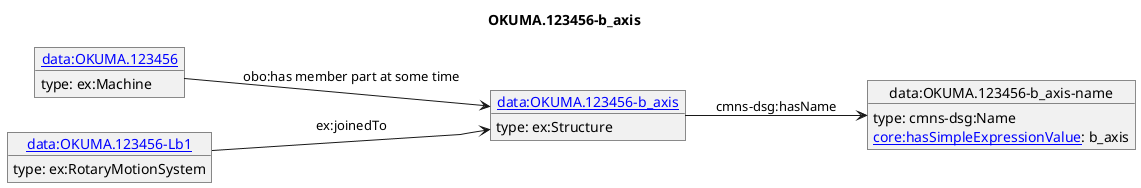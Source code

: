 @startuml
skinparam linetype polyline
left to right direction
title OKUMA.123456-b_axis
object "[[./OKUMA.123456-b_axis.html data:OKUMA.123456-b_axis]]" as o1 {
 type: ex:Structure 
}
object "data:OKUMA.123456-b_axis-name" as o2 {
 type: cmns-dsg:Name 
}
object "[[./OKUMA.123456.html data:OKUMA.123456]]" as o3 {
 type: ex:Machine 
}
object "[[./OKUMA.123456-Lb1.html data:OKUMA.123456-Lb1]]" as o4 {
 type: ex:RotaryMotionSystem 
}
o1 --> o2 : cmns-dsg:hasName
o2 : [[https://spec.industrialontologies.org/ontology/core/Core/hasSimpleExpressionValue core:hasSimpleExpressionValue]]: b_axis
o3 --> o1 : obo:has member part at some time
o4 --> o1 : ex:joinedTo
@enduml
